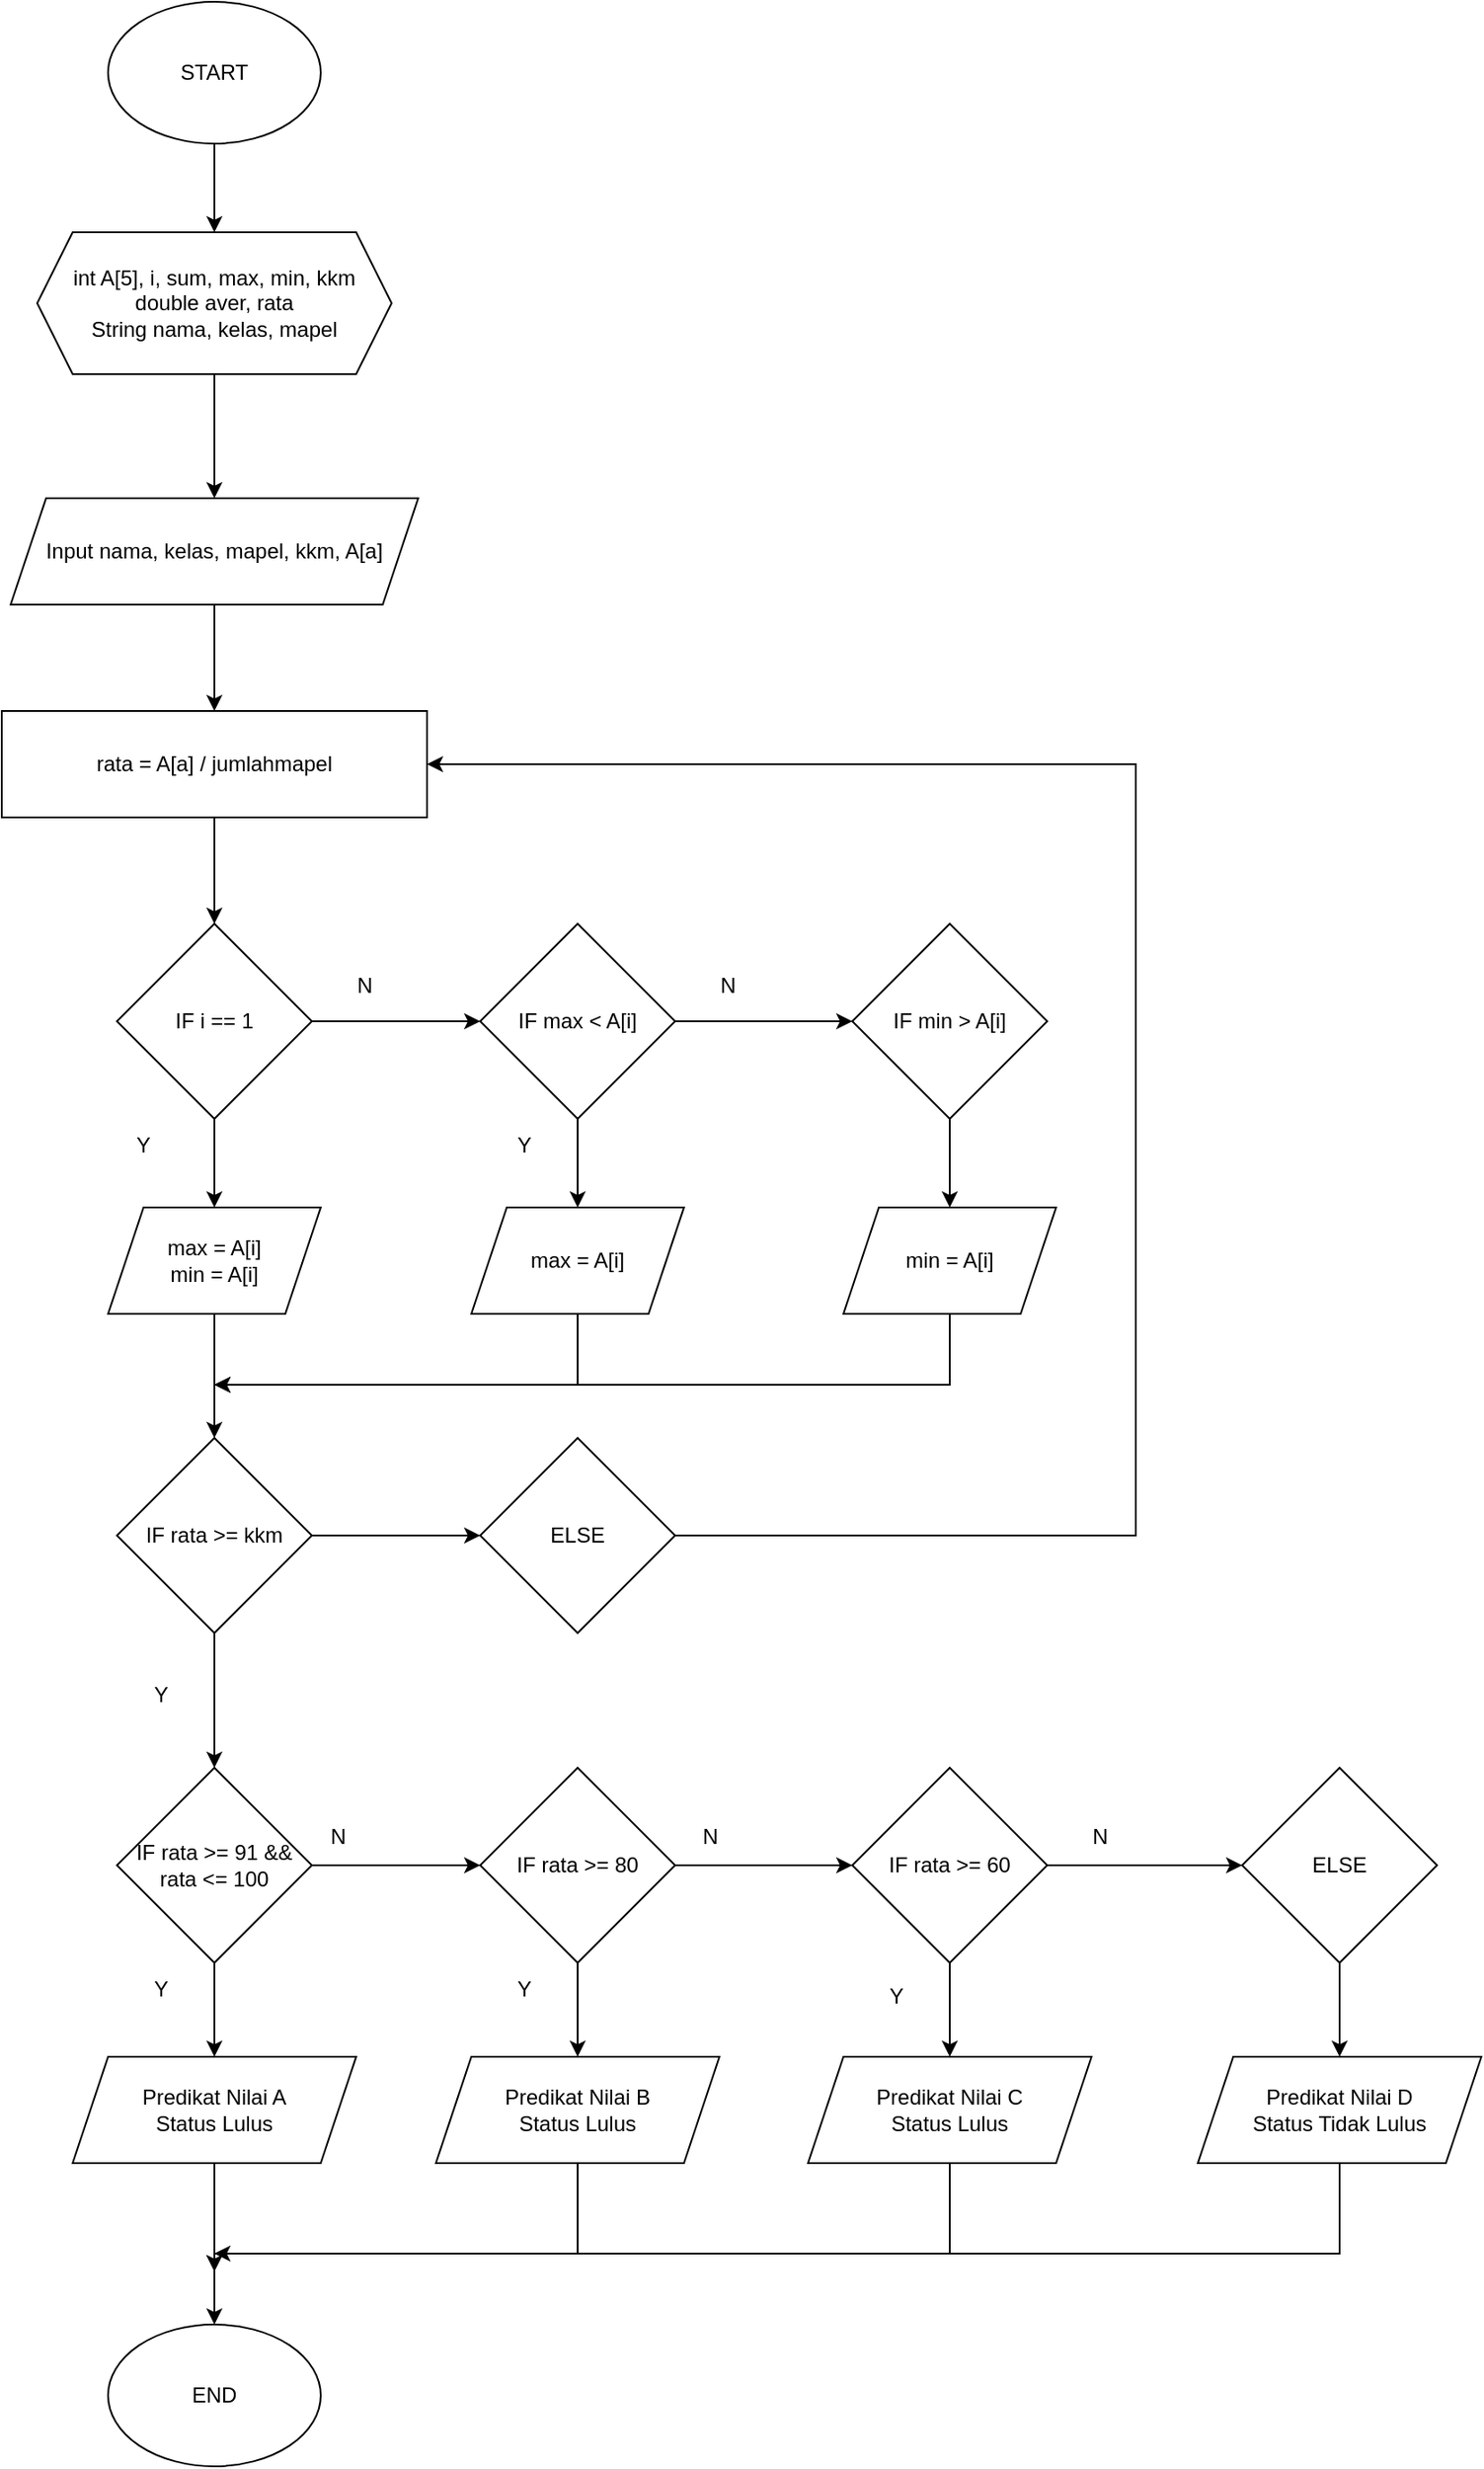 <mxfile version="16.6.7" type="device"><diagram id="z1I6uteMJaq_FQEjazmc" name="Page-1"><mxGraphModel dx="1221" dy="726" grid="1" gridSize="10" guides="1" tooltips="1" connect="1" arrows="1" fold="1" page="1" pageScale="1" pageWidth="827" pageHeight="1169" math="0" shadow="0"><root><mxCell id="0"/><mxCell id="1" parent="0"/><mxCell id="Eh1pRurJBPgfd5LgHgB7-27" style="edgeStyle=orthogonalEdgeStyle;rounded=0;orthogonalLoop=1;jettySize=auto;html=1;entryX=0.5;entryY=0;entryDx=0;entryDy=0;" edge="1" parent="1" source="Eh1pRurJBPgfd5LgHgB7-1" target="Eh1pRurJBPgfd5LgHgB7-2"><mxGeometry relative="1" as="geometry"/></mxCell><mxCell id="Eh1pRurJBPgfd5LgHgB7-1" value="START" style="ellipse;whiteSpace=wrap;html=1;" vertex="1" parent="1"><mxGeometry x="340" y="10" width="120" height="80" as="geometry"/></mxCell><mxCell id="Eh1pRurJBPgfd5LgHgB7-28" style="edgeStyle=orthogonalEdgeStyle;rounded=0;orthogonalLoop=1;jettySize=auto;html=1;entryX=0.5;entryY=0;entryDx=0;entryDy=0;" edge="1" parent="1" source="Eh1pRurJBPgfd5LgHgB7-2" target="Eh1pRurJBPgfd5LgHgB7-3"><mxGeometry relative="1" as="geometry"/></mxCell><mxCell id="Eh1pRurJBPgfd5LgHgB7-2" value="int A[5], i, sum, max, min, kkm&lt;br&gt;double aver, rata&lt;br&gt;String nama, kelas, mapel" style="shape=hexagon;perimeter=hexagonPerimeter2;whiteSpace=wrap;html=1;fixedSize=1;" vertex="1" parent="1"><mxGeometry x="300" y="140" width="200" height="80" as="geometry"/></mxCell><mxCell id="Eh1pRurJBPgfd5LgHgB7-29" style="edgeStyle=orthogonalEdgeStyle;rounded=0;orthogonalLoop=1;jettySize=auto;html=1;entryX=0.5;entryY=0;entryDx=0;entryDy=0;" edge="1" parent="1" source="Eh1pRurJBPgfd5LgHgB7-3" target="Eh1pRurJBPgfd5LgHgB7-4"><mxGeometry relative="1" as="geometry"/></mxCell><mxCell id="Eh1pRurJBPgfd5LgHgB7-3" value="Input nama, kelas, mapel, kkm, A[a]" style="shape=parallelogram;perimeter=parallelogramPerimeter;whiteSpace=wrap;html=1;fixedSize=1;" vertex="1" parent="1"><mxGeometry x="285" y="290" width="230" height="60" as="geometry"/></mxCell><mxCell id="Eh1pRurJBPgfd5LgHgB7-30" style="edgeStyle=orthogonalEdgeStyle;rounded=0;orthogonalLoop=1;jettySize=auto;html=1;entryX=0.5;entryY=0;entryDx=0;entryDy=0;" edge="1" parent="1" source="Eh1pRurJBPgfd5LgHgB7-4" target="Eh1pRurJBPgfd5LgHgB7-5"><mxGeometry relative="1" as="geometry"/></mxCell><mxCell id="Eh1pRurJBPgfd5LgHgB7-4" value="rata = A[a] / jumlahmapel" style="rounded=0;whiteSpace=wrap;html=1;" vertex="1" parent="1"><mxGeometry x="280" y="410" width="240" height="60" as="geometry"/></mxCell><mxCell id="Eh1pRurJBPgfd5LgHgB7-31" style="edgeStyle=orthogonalEdgeStyle;rounded=0;orthogonalLoop=1;jettySize=auto;html=1;entryX=0.5;entryY=0;entryDx=0;entryDy=0;" edge="1" parent="1" source="Eh1pRurJBPgfd5LgHgB7-5" target="Eh1pRurJBPgfd5LgHgB7-21"><mxGeometry relative="1" as="geometry"/></mxCell><mxCell id="Eh1pRurJBPgfd5LgHgB7-32" style="edgeStyle=orthogonalEdgeStyle;rounded=0;orthogonalLoop=1;jettySize=auto;html=1;" edge="1" parent="1" source="Eh1pRurJBPgfd5LgHgB7-5" target="Eh1pRurJBPgfd5LgHgB7-6"><mxGeometry relative="1" as="geometry"/></mxCell><mxCell id="Eh1pRurJBPgfd5LgHgB7-5" value="IF i == 1" style="rhombus;whiteSpace=wrap;html=1;" vertex="1" parent="1"><mxGeometry x="345" y="530" width="110" height="110" as="geometry"/></mxCell><mxCell id="Eh1pRurJBPgfd5LgHgB7-33" style="edgeStyle=orthogonalEdgeStyle;rounded=0;orthogonalLoop=1;jettySize=auto;html=1;" edge="1" parent="1" source="Eh1pRurJBPgfd5LgHgB7-6" target="Eh1pRurJBPgfd5LgHgB7-7"><mxGeometry relative="1" as="geometry"/></mxCell><mxCell id="Eh1pRurJBPgfd5LgHgB7-34" style="edgeStyle=orthogonalEdgeStyle;rounded=0;orthogonalLoop=1;jettySize=auto;html=1;entryX=0.5;entryY=0;entryDx=0;entryDy=0;" edge="1" parent="1" source="Eh1pRurJBPgfd5LgHgB7-6" target="Eh1pRurJBPgfd5LgHgB7-19"><mxGeometry relative="1" as="geometry"/></mxCell><mxCell id="Eh1pRurJBPgfd5LgHgB7-6" value="IF max &amp;lt; A[i]" style="rhombus;whiteSpace=wrap;html=1;" vertex="1" parent="1"><mxGeometry x="550" y="530" width="110" height="110" as="geometry"/></mxCell><mxCell id="Eh1pRurJBPgfd5LgHgB7-35" style="edgeStyle=orthogonalEdgeStyle;rounded=0;orthogonalLoop=1;jettySize=auto;html=1;entryX=0.5;entryY=0;entryDx=0;entryDy=0;" edge="1" parent="1" source="Eh1pRurJBPgfd5LgHgB7-7" target="Eh1pRurJBPgfd5LgHgB7-20"><mxGeometry relative="1" as="geometry"/></mxCell><mxCell id="Eh1pRurJBPgfd5LgHgB7-7" value="IF min &amp;gt; A[i]" style="rhombus;whiteSpace=wrap;html=1;" vertex="1" parent="1"><mxGeometry x="760" y="530" width="110" height="110" as="geometry"/></mxCell><mxCell id="Eh1pRurJBPgfd5LgHgB7-47" style="edgeStyle=orthogonalEdgeStyle;rounded=0;orthogonalLoop=1;jettySize=auto;html=1;entryX=0.5;entryY=0;entryDx=0;entryDy=0;" edge="1" parent="1" source="Eh1pRurJBPgfd5LgHgB7-12" target="Eh1pRurJBPgfd5LgHgB7-22"><mxGeometry relative="1" as="geometry"/></mxCell><mxCell id="Eh1pRurJBPgfd5LgHgB7-48" style="edgeStyle=orthogonalEdgeStyle;rounded=0;orthogonalLoop=1;jettySize=auto;html=1;entryX=0;entryY=0.5;entryDx=0;entryDy=0;" edge="1" parent="1" source="Eh1pRurJBPgfd5LgHgB7-12" target="Eh1pRurJBPgfd5LgHgB7-13"><mxGeometry relative="1" as="geometry"/></mxCell><mxCell id="Eh1pRurJBPgfd5LgHgB7-12" value="IF&amp;nbsp;rata &amp;gt;= 91 &amp;amp;&amp;amp; rata &amp;lt;= 100" style="rhombus;whiteSpace=wrap;html=1;" vertex="1" parent="1"><mxGeometry x="345" y="1006" width="110" height="110" as="geometry"/></mxCell><mxCell id="Eh1pRurJBPgfd5LgHgB7-49" style="edgeStyle=orthogonalEdgeStyle;rounded=0;orthogonalLoop=1;jettySize=auto;html=1;entryX=0.5;entryY=0;entryDx=0;entryDy=0;" edge="1" parent="1" source="Eh1pRurJBPgfd5LgHgB7-13" target="Eh1pRurJBPgfd5LgHgB7-23"><mxGeometry relative="1" as="geometry"/></mxCell><mxCell id="Eh1pRurJBPgfd5LgHgB7-50" style="edgeStyle=orthogonalEdgeStyle;rounded=0;orthogonalLoop=1;jettySize=auto;html=1;entryX=0;entryY=0.5;entryDx=0;entryDy=0;" edge="1" parent="1" source="Eh1pRurJBPgfd5LgHgB7-13" target="Eh1pRurJBPgfd5LgHgB7-14"><mxGeometry relative="1" as="geometry"/></mxCell><mxCell id="Eh1pRurJBPgfd5LgHgB7-13" value="IF&amp;nbsp;rata &amp;gt;= 80" style="rhombus;whiteSpace=wrap;html=1;" vertex="1" parent="1"><mxGeometry x="550" y="1006" width="110" height="110" as="geometry"/></mxCell><mxCell id="Eh1pRurJBPgfd5LgHgB7-51" style="edgeStyle=orthogonalEdgeStyle;rounded=0;orthogonalLoop=1;jettySize=auto;html=1;entryX=0.5;entryY=0;entryDx=0;entryDy=0;" edge="1" parent="1" source="Eh1pRurJBPgfd5LgHgB7-14" target="Eh1pRurJBPgfd5LgHgB7-24"><mxGeometry relative="1" as="geometry"/></mxCell><mxCell id="Eh1pRurJBPgfd5LgHgB7-52" style="edgeStyle=orthogonalEdgeStyle;rounded=0;orthogonalLoop=1;jettySize=auto;html=1;entryX=0;entryY=0.5;entryDx=0;entryDy=0;" edge="1" parent="1" source="Eh1pRurJBPgfd5LgHgB7-14" target="Eh1pRurJBPgfd5LgHgB7-15"><mxGeometry relative="1" as="geometry"/></mxCell><mxCell id="Eh1pRurJBPgfd5LgHgB7-14" value="IF&amp;nbsp;rata &amp;gt;= 60" style="rhombus;whiteSpace=wrap;html=1;" vertex="1" parent="1"><mxGeometry x="760" y="1006" width="110" height="110" as="geometry"/></mxCell><mxCell id="Eh1pRurJBPgfd5LgHgB7-53" style="edgeStyle=orthogonalEdgeStyle;rounded=0;orthogonalLoop=1;jettySize=auto;html=1;entryX=0.5;entryY=0;entryDx=0;entryDy=0;" edge="1" parent="1" source="Eh1pRurJBPgfd5LgHgB7-15" target="Eh1pRurJBPgfd5LgHgB7-25"><mxGeometry relative="1" as="geometry"/></mxCell><mxCell id="Eh1pRurJBPgfd5LgHgB7-15" value="ELSE" style="rhombus;whiteSpace=wrap;html=1;" vertex="1" parent="1"><mxGeometry x="980" y="1006" width="110" height="110" as="geometry"/></mxCell><mxCell id="Eh1pRurJBPgfd5LgHgB7-44" style="edgeStyle=orthogonalEdgeStyle;rounded=0;orthogonalLoop=1;jettySize=auto;html=1;entryX=0.5;entryY=0;entryDx=0;entryDy=0;" edge="1" parent="1" source="Eh1pRurJBPgfd5LgHgB7-17" target="Eh1pRurJBPgfd5LgHgB7-12"><mxGeometry relative="1" as="geometry"/></mxCell><mxCell id="Eh1pRurJBPgfd5LgHgB7-45" style="edgeStyle=orthogonalEdgeStyle;rounded=0;orthogonalLoop=1;jettySize=auto;html=1;entryX=0;entryY=0.5;entryDx=0;entryDy=0;" edge="1" parent="1" source="Eh1pRurJBPgfd5LgHgB7-17" target="Eh1pRurJBPgfd5LgHgB7-18"><mxGeometry relative="1" as="geometry"/></mxCell><mxCell id="Eh1pRurJBPgfd5LgHgB7-17" value="IF rata &amp;gt;= kkm" style="rhombus;whiteSpace=wrap;html=1;" vertex="1" parent="1"><mxGeometry x="345" y="820" width="110" height="110" as="geometry"/></mxCell><mxCell id="Eh1pRurJBPgfd5LgHgB7-46" style="edgeStyle=orthogonalEdgeStyle;rounded=0;orthogonalLoop=1;jettySize=auto;html=1;entryX=1;entryY=0.5;entryDx=0;entryDy=0;" edge="1" parent="1" source="Eh1pRurJBPgfd5LgHgB7-18" target="Eh1pRurJBPgfd5LgHgB7-4"><mxGeometry relative="1" as="geometry"><Array as="points"><mxPoint x="920" y="875"/><mxPoint x="920" y="440"/></Array></mxGeometry></mxCell><mxCell id="Eh1pRurJBPgfd5LgHgB7-18" value="ELSE" style="rhombus;whiteSpace=wrap;html=1;" vertex="1" parent="1"><mxGeometry x="550" y="820" width="110" height="110" as="geometry"/></mxCell><mxCell id="Eh1pRurJBPgfd5LgHgB7-42" style="edgeStyle=orthogonalEdgeStyle;rounded=0;orthogonalLoop=1;jettySize=auto;html=1;" edge="1" parent="1" source="Eh1pRurJBPgfd5LgHgB7-19"><mxGeometry relative="1" as="geometry"><mxPoint x="400" y="790" as="targetPoint"/><Array as="points"><mxPoint x="605" y="790"/></Array></mxGeometry></mxCell><mxCell id="Eh1pRurJBPgfd5LgHgB7-19" value="max = A[i]" style="shape=parallelogram;perimeter=parallelogramPerimeter;whiteSpace=wrap;html=1;fixedSize=1;" vertex="1" parent="1"><mxGeometry x="545" y="690" width="120" height="60" as="geometry"/></mxCell><mxCell id="Eh1pRurJBPgfd5LgHgB7-43" style="edgeStyle=orthogonalEdgeStyle;rounded=0;orthogonalLoop=1;jettySize=auto;html=1;" edge="1" parent="1" source="Eh1pRurJBPgfd5LgHgB7-20"><mxGeometry relative="1" as="geometry"><mxPoint x="400" y="790" as="targetPoint"/><Array as="points"><mxPoint x="815" y="790"/></Array></mxGeometry></mxCell><mxCell id="Eh1pRurJBPgfd5LgHgB7-20" value="min = A[i]" style="shape=parallelogram;perimeter=parallelogramPerimeter;whiteSpace=wrap;html=1;fixedSize=1;" vertex="1" parent="1"><mxGeometry x="755" y="690" width="120" height="60" as="geometry"/></mxCell><mxCell id="Eh1pRurJBPgfd5LgHgB7-41" style="edgeStyle=orthogonalEdgeStyle;rounded=0;orthogonalLoop=1;jettySize=auto;html=1;entryX=0.5;entryY=0;entryDx=0;entryDy=0;" edge="1" parent="1" source="Eh1pRurJBPgfd5LgHgB7-21" target="Eh1pRurJBPgfd5LgHgB7-17"><mxGeometry relative="1" as="geometry"/></mxCell><mxCell id="Eh1pRurJBPgfd5LgHgB7-21" value="&lt;span&gt;max = A[i]&lt;/span&gt;&lt;br&gt;&lt;span&gt;min = A[i]&lt;/span&gt;" style="shape=parallelogram;perimeter=parallelogramPerimeter;whiteSpace=wrap;html=1;fixedSize=1;" vertex="1" parent="1"><mxGeometry x="340" y="690" width="120" height="60" as="geometry"/></mxCell><mxCell id="Eh1pRurJBPgfd5LgHgB7-54" style="edgeStyle=orthogonalEdgeStyle;rounded=0;orthogonalLoop=1;jettySize=auto;html=1;entryX=0.5;entryY=0;entryDx=0;entryDy=0;" edge="1" parent="1" source="Eh1pRurJBPgfd5LgHgB7-22" target="Eh1pRurJBPgfd5LgHgB7-26"><mxGeometry relative="1" as="geometry"/></mxCell><mxCell id="Eh1pRurJBPgfd5LgHgB7-22" value="Predikat Nilai A&lt;br&gt;Status Lulus" style="shape=parallelogram;perimeter=parallelogramPerimeter;whiteSpace=wrap;html=1;fixedSize=1;" vertex="1" parent="1"><mxGeometry x="320" y="1169" width="160" height="60" as="geometry"/></mxCell><mxCell id="Eh1pRurJBPgfd5LgHgB7-63" style="edgeStyle=orthogonalEdgeStyle;rounded=0;orthogonalLoop=1;jettySize=auto;html=1;" edge="1" parent="1" source="Eh1pRurJBPgfd5LgHgB7-23"><mxGeometry relative="1" as="geometry"><mxPoint x="400" y="1280" as="targetPoint"/><Array as="points"><mxPoint x="605" y="1280"/></Array></mxGeometry></mxCell><mxCell id="Eh1pRurJBPgfd5LgHgB7-23" value="Predikat Nilai B&lt;br&gt;Status Lulus" style="shape=parallelogram;perimeter=parallelogramPerimeter;whiteSpace=wrap;html=1;fixedSize=1;" vertex="1" parent="1"><mxGeometry x="525" y="1169" width="160" height="60" as="geometry"/></mxCell><mxCell id="Eh1pRurJBPgfd5LgHgB7-64" style="edgeStyle=orthogonalEdgeStyle;rounded=0;orthogonalLoop=1;jettySize=auto;html=1;" edge="1" parent="1" source="Eh1pRurJBPgfd5LgHgB7-24"><mxGeometry relative="1" as="geometry"><mxPoint x="400" y="1290" as="targetPoint"/><Array as="points"><mxPoint x="815" y="1280"/><mxPoint x="400" y="1280"/></Array></mxGeometry></mxCell><mxCell id="Eh1pRurJBPgfd5LgHgB7-24" value="Predikat Nilai C&lt;br&gt;Status Lulus" style="shape=parallelogram;perimeter=parallelogramPerimeter;whiteSpace=wrap;html=1;fixedSize=1;" vertex="1" parent="1"><mxGeometry x="735" y="1169" width="160" height="60" as="geometry"/></mxCell><mxCell id="Eh1pRurJBPgfd5LgHgB7-65" style="edgeStyle=orthogonalEdgeStyle;rounded=0;orthogonalLoop=1;jettySize=auto;html=1;" edge="1" parent="1" source="Eh1pRurJBPgfd5LgHgB7-25"><mxGeometry relative="1" as="geometry"><mxPoint x="400" y="1290" as="targetPoint"/><Array as="points"><mxPoint x="1035" y="1280"/><mxPoint x="400" y="1280"/></Array></mxGeometry></mxCell><mxCell id="Eh1pRurJBPgfd5LgHgB7-25" value="Predikat Nilai D&lt;br&gt;Status Tidak Lulus" style="shape=parallelogram;perimeter=parallelogramPerimeter;whiteSpace=wrap;html=1;fixedSize=1;" vertex="1" parent="1"><mxGeometry x="955" y="1169" width="160" height="60" as="geometry"/></mxCell><mxCell id="Eh1pRurJBPgfd5LgHgB7-26" value="END" style="ellipse;whiteSpace=wrap;html=1;" vertex="1" parent="1"><mxGeometry x="340" y="1320" width="120" height="80" as="geometry"/></mxCell><mxCell id="Eh1pRurJBPgfd5LgHgB7-36" value="Y" style="text;html=1;strokeColor=none;fillColor=none;align=center;verticalAlign=middle;whiteSpace=wrap;rounded=0;" vertex="1" parent="1"><mxGeometry x="330" y="640" width="60" height="30" as="geometry"/></mxCell><mxCell id="Eh1pRurJBPgfd5LgHgB7-37" value="N" style="text;html=1;strokeColor=none;fillColor=none;align=center;verticalAlign=middle;whiteSpace=wrap;rounded=0;" vertex="1" parent="1"><mxGeometry x="455" y="550" width="60" height="30" as="geometry"/></mxCell><mxCell id="Eh1pRurJBPgfd5LgHgB7-38" value="N" style="text;html=1;strokeColor=none;fillColor=none;align=center;verticalAlign=middle;whiteSpace=wrap;rounded=0;" vertex="1" parent="1"><mxGeometry x="660" y="550" width="60" height="30" as="geometry"/></mxCell><mxCell id="Eh1pRurJBPgfd5LgHgB7-39" value="Y" style="text;html=1;strokeColor=none;fillColor=none;align=center;verticalAlign=middle;whiteSpace=wrap;rounded=0;" vertex="1" parent="1"><mxGeometry x="545" y="640" width="60" height="30" as="geometry"/></mxCell><mxCell id="Eh1pRurJBPgfd5LgHgB7-55" value="Y" style="text;html=1;strokeColor=none;fillColor=none;align=center;verticalAlign=middle;whiteSpace=wrap;rounded=0;" vertex="1" parent="1"><mxGeometry x="340" y="950" width="60" height="30" as="geometry"/></mxCell><mxCell id="Eh1pRurJBPgfd5LgHgB7-56" value="Y" style="text;html=1;strokeColor=none;fillColor=none;align=center;verticalAlign=middle;whiteSpace=wrap;rounded=0;" vertex="1" parent="1"><mxGeometry x="340" y="1116" width="60" height="30" as="geometry"/></mxCell><mxCell id="Eh1pRurJBPgfd5LgHgB7-57" value="Y" style="text;html=1;strokeColor=none;fillColor=none;align=center;verticalAlign=middle;whiteSpace=wrap;rounded=0;" vertex="1" parent="1"><mxGeometry x="545" y="1116" width="60" height="30" as="geometry"/></mxCell><mxCell id="Eh1pRurJBPgfd5LgHgB7-58" value="Y" style="text;html=1;strokeColor=none;fillColor=none;align=center;verticalAlign=middle;whiteSpace=wrap;rounded=0;" vertex="1" parent="1"><mxGeometry x="755" y="1120" width="60" height="30" as="geometry"/></mxCell><mxCell id="Eh1pRurJBPgfd5LgHgB7-60" value="N" style="text;html=1;strokeColor=none;fillColor=none;align=center;verticalAlign=middle;whiteSpace=wrap;rounded=0;" vertex="1" parent="1"><mxGeometry x="440" y="1030" width="60" height="30" as="geometry"/></mxCell><mxCell id="Eh1pRurJBPgfd5LgHgB7-61" value="N" style="text;html=1;strokeColor=none;fillColor=none;align=center;verticalAlign=middle;whiteSpace=wrap;rounded=0;" vertex="1" parent="1"><mxGeometry x="650" y="1030" width="60" height="30" as="geometry"/></mxCell><mxCell id="Eh1pRurJBPgfd5LgHgB7-62" value="N" style="text;html=1;strokeColor=none;fillColor=none;align=center;verticalAlign=middle;whiteSpace=wrap;rounded=0;" vertex="1" parent="1"><mxGeometry x="870" y="1030" width="60" height="30" as="geometry"/></mxCell></root></mxGraphModel></diagram></mxfile>